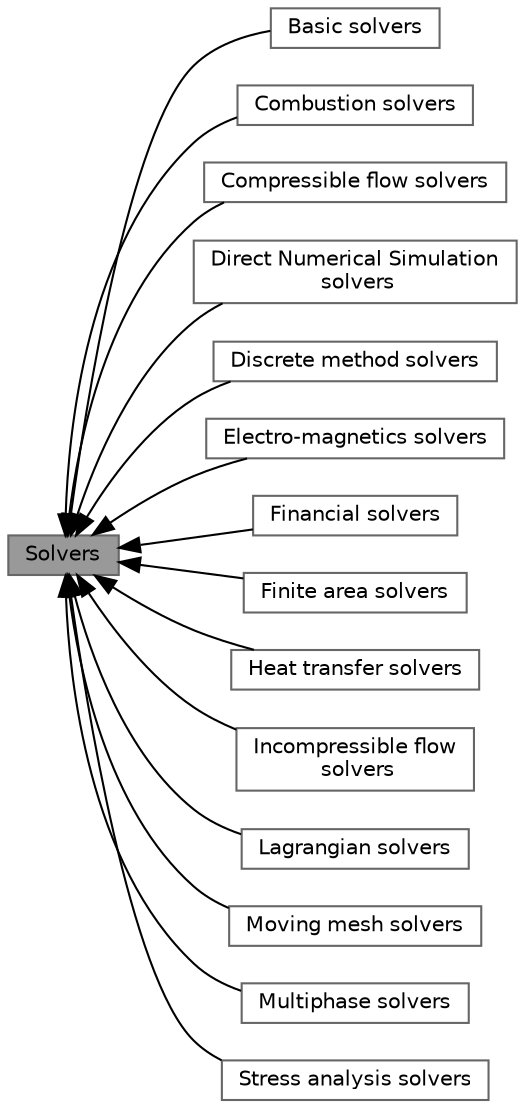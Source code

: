 digraph "Solvers"
{
 // LATEX_PDF_SIZE
  bgcolor="transparent";
  edge [fontname=Helvetica,fontsize=10,labelfontname=Helvetica,labelfontsize=10];
  node [fontname=Helvetica,fontsize=10,shape=box,height=0.2,width=0.4];
  rankdir=LR;
  Node2 [id="Node000002",label="Basic solvers",height=0.2,width=0.4,color="grey40", fillcolor="white", style="filled",URL="$group__grpBasicSolvers.html",tooltip=" "];
  Node3 [id="Node000003",label="Combustion solvers",height=0.2,width=0.4,color="grey40", fillcolor="white", style="filled",URL="$group__grpCombustionSolvers.html",tooltip=" "];
  Node4 [id="Node000004",label="Compressible flow solvers",height=0.2,width=0.4,color="grey40", fillcolor="white", style="filled",URL="$group__grpCompressibleSolvers.html",tooltip=" "];
  Node5 [id="Node000005",label="Direct Numerical Simulation\l solvers",height=0.2,width=0.4,color="grey40", fillcolor="white", style="filled",URL="$group__grpDNSSolvers.html",tooltip=" "];
  Node6 [id="Node000006",label="Discrete method solvers",height=0.2,width=0.4,color="grey40", fillcolor="white", style="filled",URL="$group__grpDiscreteMethodsSolvers.html",tooltip=" "];
  Node7 [id="Node000007",label="Electro-magnetics solvers",height=0.2,width=0.4,color="grey40", fillcolor="white", style="filled",URL="$group__grpElectroMagneticsSolvers.html",tooltip=" "];
  Node8 [id="Node000008",label="Financial solvers",height=0.2,width=0.4,color="grey40", fillcolor="white", style="filled",URL="$group__grpFinancialSolvers.html",tooltip=" "];
  Node9 [id="Node000009",label="Finite area solvers",height=0.2,width=0.4,color="grey40", fillcolor="white", style="filled",URL="$group__grpFiniteAreaSolvers.html",tooltip=" "];
  Node10 [id="Node000010",label="Heat transfer solvers",height=0.2,width=0.4,color="grey40", fillcolor="white", style="filled",URL="$group__grpHeatTransferSolvers.html",tooltip=" "];
  Node11 [id="Node000011",label="Incompressible flow\l solvers",height=0.2,width=0.4,color="grey40", fillcolor="white", style="filled",URL="$group__grpIncompressibleSolvers.html",tooltip=" "];
  Node12 [id="Node000012",label="Lagrangian solvers",height=0.2,width=0.4,color="grey40", fillcolor="white", style="filled",URL="$group__grpLagrangianSolvers.html",tooltip=" "];
  Node13 [id="Node000013",label="Moving mesh solvers",height=0.2,width=0.4,color="grey40", fillcolor="white", style="filled",URL="$group__grpMovingMeshSolvers.html",tooltip=" "];
  Node14 [id="Node000014",label="Multiphase solvers",height=0.2,width=0.4,color="grey40", fillcolor="white", style="filled",URL="$group__grpMultiphaseSolvers.html",tooltip=" "];
  Node1 [id="Node000001",label="Solvers",height=0.2,width=0.4,color="gray40", fillcolor="grey60", style="filled", fontcolor="black",tooltip=" "];
  Node15 [id="Node000015",label="Stress analysis solvers",height=0.2,width=0.4,color="grey40", fillcolor="white", style="filled",URL="$group__grpStressAnalysisSolvers.html",tooltip=" "];
  Node1->Node2 [shape=plaintext, dir="back", style="solid"];
  Node1->Node3 [shape=plaintext, dir="back", style="solid"];
  Node1->Node4 [shape=plaintext, dir="back", style="solid"];
  Node1->Node5 [shape=plaintext, dir="back", style="solid"];
  Node1->Node6 [shape=plaintext, dir="back", style="solid"];
  Node1->Node7 [shape=plaintext, dir="back", style="solid"];
  Node1->Node8 [shape=plaintext, dir="back", style="solid"];
  Node1->Node9 [shape=plaintext, dir="back", style="solid"];
  Node1->Node10 [shape=plaintext, dir="back", style="solid"];
  Node1->Node11 [shape=plaintext, dir="back", style="solid"];
  Node1->Node12 [shape=plaintext, dir="back", style="solid"];
  Node1->Node13 [shape=plaintext, dir="back", style="solid"];
  Node1->Node14 [shape=plaintext, dir="back", style="solid"];
  Node1->Node15 [shape=plaintext, dir="back", style="solid"];
}
